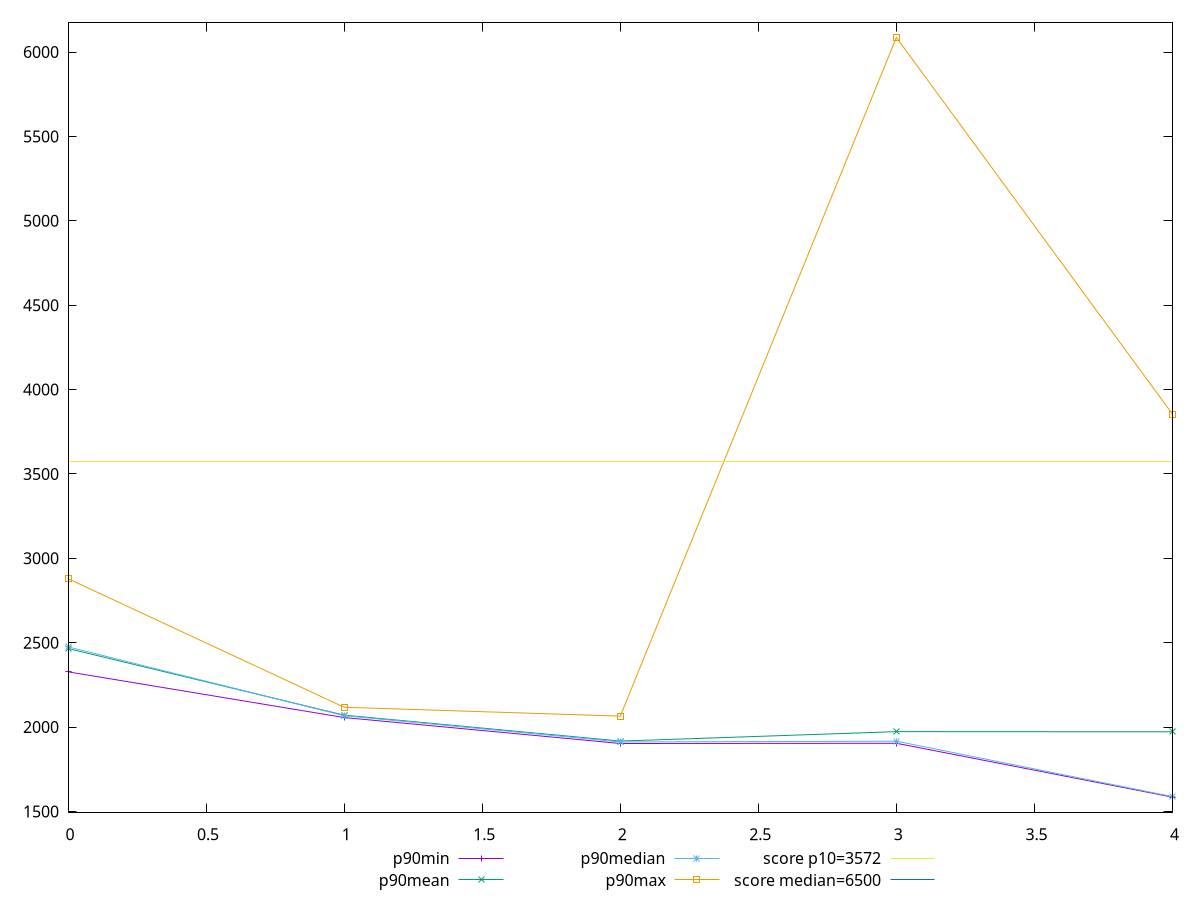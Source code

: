 reset

$p90Min <<EOF
0 2327.1110000000003
1 2056.13
2 1902.4739999999997
3 1903.8154999999997
4 1584.5865
EOF

$p90Mean <<EOF
0 2465.204002659574
1 2070.429130319149
2 1916.9673249999998
3 1972.756905851064
4 1971.7866755319142
EOF

$p90Median <<EOF
0 2475.09475
1 2067.002
2 1911.696
3 1916.0898249999998
4 1587.6600000000003
EOF

$p90Max <<EOF
0 2879.124
1 2117.048
2 2064.5838999999996
3 6086.073
4 3853.8519999999994
EOF

set key outside below
set xrange [0:4]
set yrange [1494.55677:6176.1027300000005]
set trange [1494.55677:6176.1027300000005]
set terminal svg size 640, 560 enhanced background rgb 'white'
set output "report_00026_2021-02-22T21:38:55.199Z/first-cpu-idle/progression/value.svg"

plot $p90Min title "p90min" with linespoints, \
     $p90Mean title "p90mean" with linespoints, \
     $p90Median title "p90median" with linespoints, \
     $p90Max title "p90max" with linespoints, \
     3572 title "score p10=3572", \
     6500 title "score median=6500"

reset

